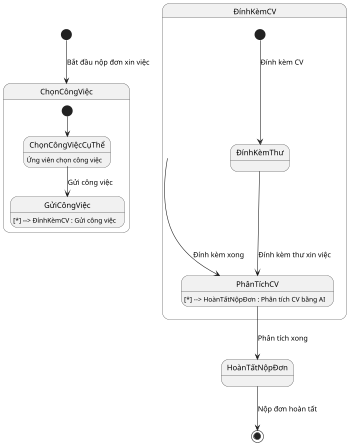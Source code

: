 @startuml
scale 350 width

[*] --> ChọnCôngViệc : Bắt đầu nộp đơn xin việc

state ChọnCôngViệc {
  [*] --> ChọnCôngViệcCụThể
  ChọnCôngViệcCụThể : Ứng viên chọn công việc
  ChọnCôngViệcCụThể --> GửiCôngViệc : Gửi công việc
  GửiCôngViệc : [*] --> ĐínhKèmCV : Gửi công việc
}

state ĐínhKèmCV {
  [*] --> ĐínhKèmThư : Đính kèm CV
  ĐínhKèmThư --> PhânTíchCV : Đính kèm thư xin việc
  PhânTíchCV : [*] --> HoànTấtNộpĐơn : Phân tích CV bằng AI
}

ĐínhKèmCV --> PhânTíchCV : Đính kèm xong
PhânTíchCV --> HoànTấtNộpĐơn : Phân tích xong
HoànTấtNộpĐơn --> [*] : Nộp đơn hoàn tất

@enduml